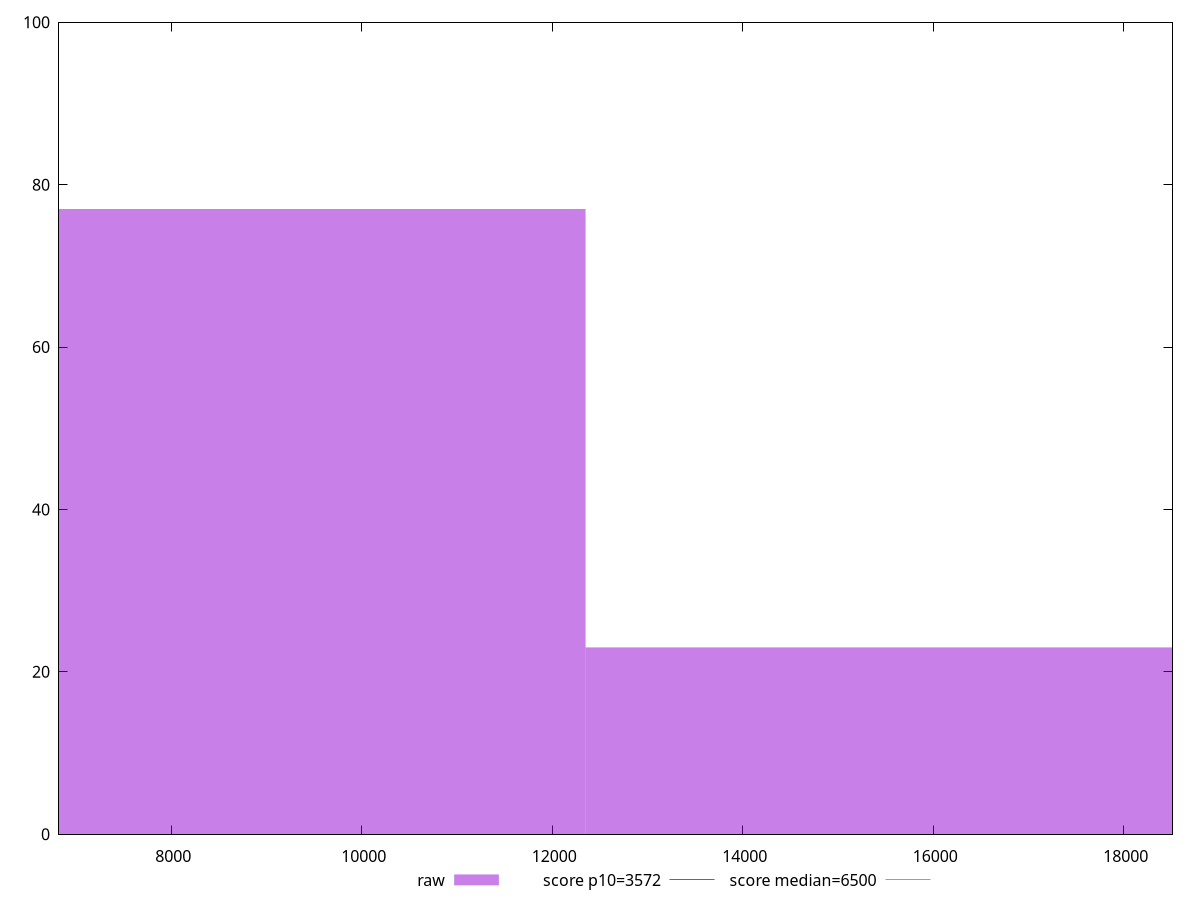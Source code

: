 reset

$raw <<EOF
8232.763203866672 77
16465.526407733345 23
EOF

set key outside below
set boxwidth 8232.763203866672
set xrange [6820.498999999998:18511.676999999996]
set yrange [0:100]
set trange [0:100]
set style fill transparent solid 0.5 noborder

set parametric
set terminal svg size 640, 490 enhanced background rgb 'white'
set output "report_00013_2021-02-09T12-04-24.940Z/first-cpu-idle/samples/pages/raw/histogram.svg"

plot $raw title "raw" with boxes, \
     3572,t title "score p10=3572", \
     6500,t title "score median=6500"

reset
